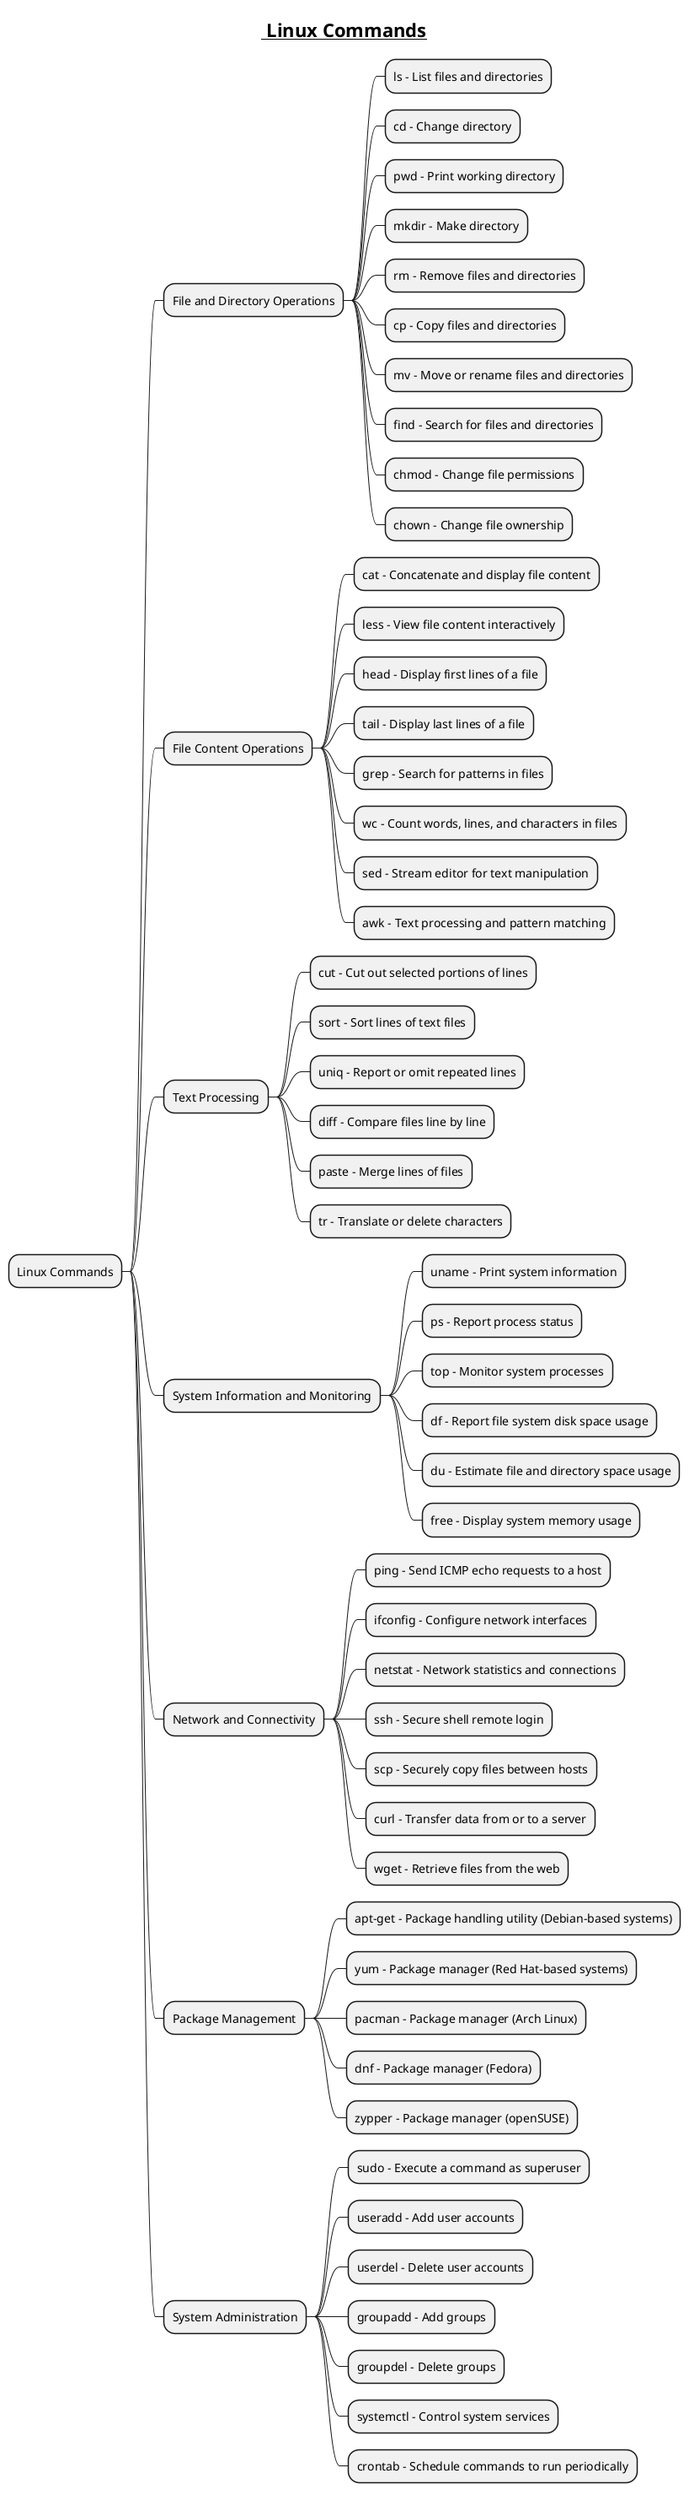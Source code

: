 @startmindmap
title =__ Linux Commands__
* Linux Commands
** File and Directory Operations
*** ls - List files and directories
*** cd - Change directory
*** pwd - Print working directory
*** mkdir - Make directory
*** rm - Remove files and directories
*** cp - Copy files and directories
*** mv - Move or rename files and directories
*** find - Search for files and directories
*** chmod - Change file permissions
*** chown - Change file ownership
** File Content Operations
*** cat - Concatenate and display file content
*** less - View file content interactively
*** head - Display first lines of a file
*** tail - Display last lines of a file
*** grep - Search for patterns in files
*** wc - Count words, lines, and characters in files
*** sed - Stream editor for text manipulation
*** awk - Text processing and pattern matching
** Text Processing
*** cut - Cut out selected portions of lines
*** sort - Sort lines of text files
*** uniq - Report or omit repeated lines
*** diff - Compare files line by line
*** paste - Merge lines of files
*** tr - Translate or delete characters
** System Information and Monitoring
*** uname - Print system information
*** ps - Report process status
*** top - Monitor system processes
*** df - Report file system disk space usage
*** du - Estimate file and directory space usage
*** free - Display system memory usage
** Network and Connectivity
*** ping - Send ICMP echo requests to a host
*** ifconfig - Configure network interfaces
*** netstat - Network statistics and connections
*** ssh - Secure shell remote login
*** scp - Securely copy files between hosts
*** curl - Transfer data from or to a server
*** wget - Retrieve files from the web
** Package Management
*** apt-get - Package handling utility (Debian-based systems)
*** yum - Package manager (Red Hat-based systems)
*** pacman - Package manager (Arch Linux)
*** dnf - Package manager (Fedora)
*** zypper - Package manager (openSUSE)
** System Administration
*** sudo - Execute a command as superuser
*** useradd - Add user accounts
*** userdel - Delete user accounts
*** groupadd - Add groups
*** groupdel - Delete groups
*** systemctl - Control system services
*** crontab - Schedule commands to run periodically
@endmindmap
